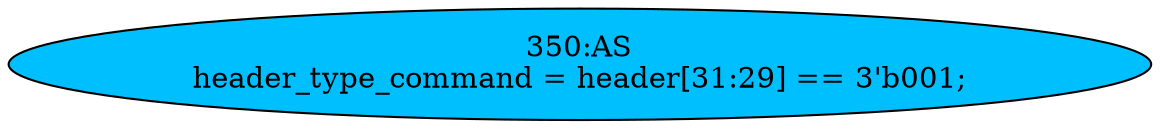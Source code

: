 strict digraph "" {
	node [label="\N"];
	"350:AS"	 [ast="<pyverilog.vparser.ast.Assign object at 0x7f1e4d796d10>",
		def_var="['header_type_command']",
		fillcolor=deepskyblue,
		label="350:AS
header_type_command = header[31:29] == 3'b001;",
		statements="[]",
		style=filled,
		typ=Assign,
		use_var="['header']"];
}

